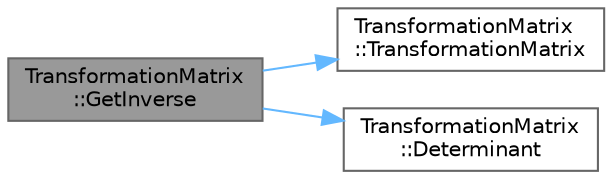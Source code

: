 digraph "TransformationMatrix::GetInverse"
{
 // LATEX_PDF_SIZE
  bgcolor="transparent";
  edge [fontname=Helvetica,fontsize=10,labelfontname=Helvetica,labelfontsize=10];
  node [fontname=Helvetica,fontsize=10,shape=box,height=0.2,width=0.9];
  rankdir="LR";
  Node1 [label="TransformationMatrix\l::GetInverse",height=0.2,width=0.4,color="gray40", fillcolor="grey60", style="filled", fontcolor="black",tooltip="Finds inversion of matrix."];
  Node1 -> Node2 [color="steelblue1",style="solid"];
  Node2 [label="TransformationMatrix\l::TransformationMatrix",height=0.2,width=0.4,color="grey40", fillcolor="white", style="filled",URL="$class_transformation_matrix.html#aa188aa955061de541799126a392a56b0",tooltip="Default Constructor. Creates identity matrix."];
  Node1 -> Node3 [color="steelblue1",style="solid"];
  Node3 [label="TransformationMatrix\l::Determinant",height=0.2,width=0.4,color="grey40", fillcolor="white", style="filled",URL="$class_transformation_matrix.html#ad48777040a3716b44c5821e8c4ce602c",tooltip="Calculates determinant."];
}
